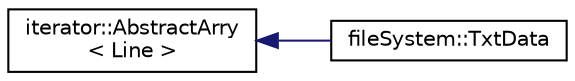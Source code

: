 digraph "クラス階層図"
{
 // LATEX_PDF_SIZE
  edge [fontname="Helvetica",fontsize="10",labelfontname="Helvetica",labelfontsize="10"];
  node [fontname="Helvetica",fontsize="10",shape=record];
  rankdir="LR";
  Node0 [label="iterator::AbstractArry\l\< Line \>",height=0.2,width=0.4,color="black", fillcolor="white", style="filled",URL="$classiterator_1_1AbstractArry.html",tooltip=" "];
  Node0 -> Node1 [dir="back",color="midnightblue",fontsize="10",style="solid",fontname="Helvetica"];
  Node1 [label="fileSystem::TxtData",height=0.2,width=0.4,color="black", fillcolor="white", style="filled",URL="$classfileSystem_1_1TxtData.html",tooltip=" "];
}
